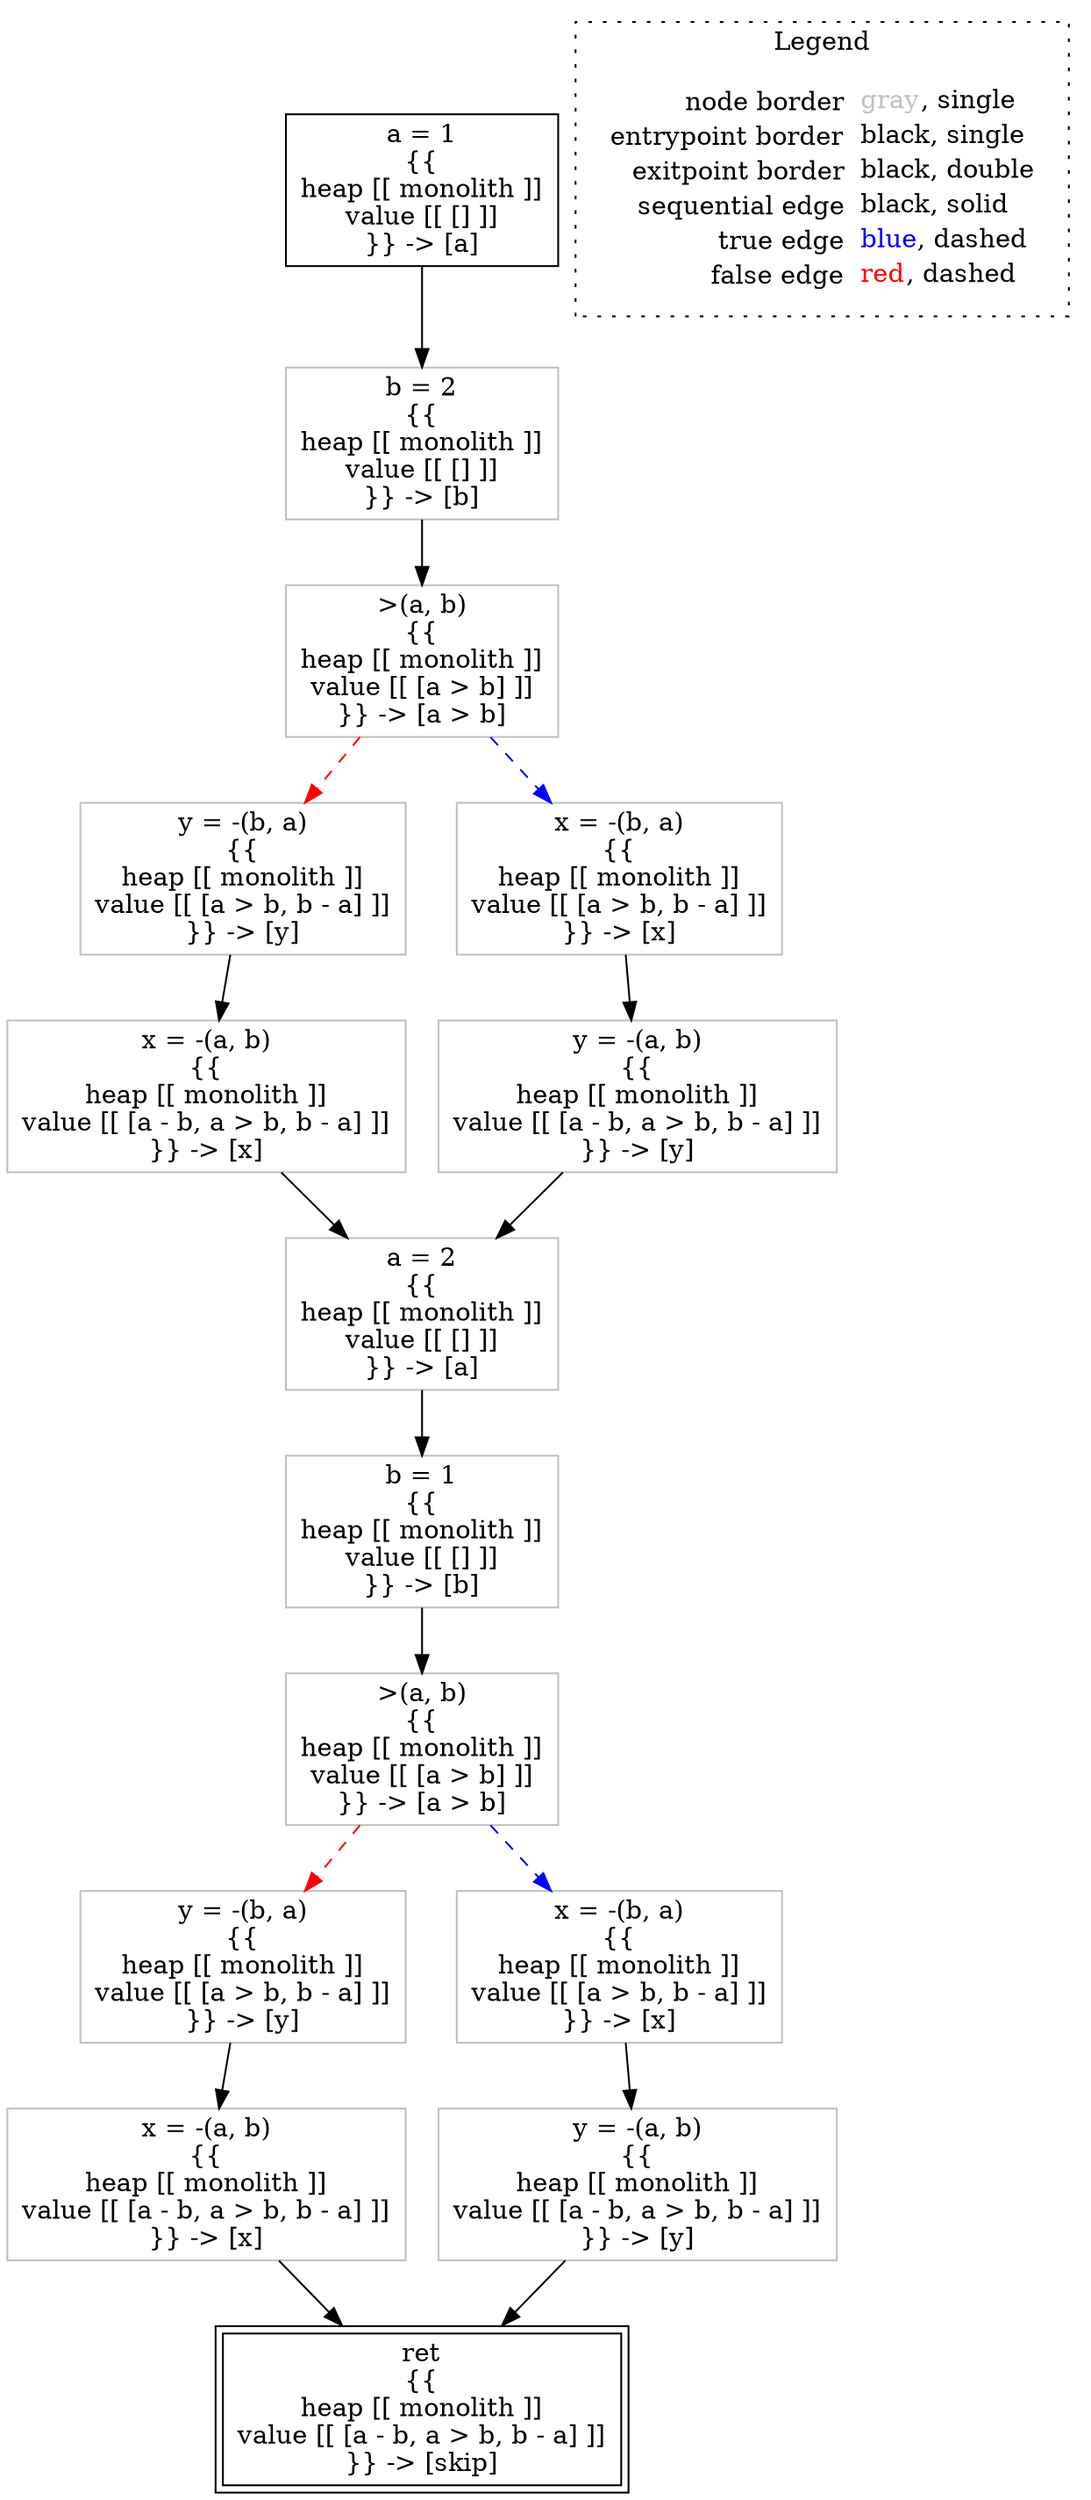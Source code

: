 digraph {
	"node0" [shape="rect",color="black",label=<a = 1<BR/>{{<BR/>heap [[ monolith ]]<BR/>value [[ [] ]]<BR/>}} -&gt; [a]>];
	"node1" [shape="rect",color="gray",label=<y = -(b, a)<BR/>{{<BR/>heap [[ monolith ]]<BR/>value [[ [a &gt; b, b - a] ]]<BR/>}} -&gt; [y]>];
	"node2" [shape="rect",color="gray",label=<y = -(a, b)<BR/>{{<BR/>heap [[ monolith ]]<BR/>value [[ [a - b, a &gt; b, b - a] ]]<BR/>}} -&gt; [y]>];
	"node3" [shape="rect",color="gray",label=<x = -(b, a)<BR/>{{<BR/>heap [[ monolith ]]<BR/>value [[ [a &gt; b, b - a] ]]<BR/>}} -&gt; [x]>];
	"node4" [shape="rect",color="gray",label=<a = 2<BR/>{{<BR/>heap [[ monolith ]]<BR/>value [[ [] ]]<BR/>}} -&gt; [a]>];
	"node5" [shape="rect",color="gray",label=<b = 1<BR/>{{<BR/>heap [[ monolith ]]<BR/>value [[ [] ]]<BR/>}} -&gt; [b]>];
	"node6" [shape="rect",color="gray",label=<x = -(a, b)<BR/>{{<BR/>heap [[ monolith ]]<BR/>value [[ [a - b, a &gt; b, b - a] ]]<BR/>}} -&gt; [x]>];
	"node7" [shape="rect",color="gray",label=<&gt;(a, b)<BR/>{{<BR/>heap [[ monolith ]]<BR/>value [[ [a &gt; b] ]]<BR/>}} -&gt; [a &gt; b]>];
	"node8" [shape="rect",color="gray",label=<b = 2<BR/>{{<BR/>heap [[ monolith ]]<BR/>value [[ [] ]]<BR/>}} -&gt; [b]>];
	"node9" [shape="rect",color="gray",label=<y = -(a, b)<BR/>{{<BR/>heap [[ monolith ]]<BR/>value [[ [a - b, a &gt; b, b - a] ]]<BR/>}} -&gt; [y]>];
	"node10" [shape="rect",color="gray",label=<y = -(b, a)<BR/>{{<BR/>heap [[ monolith ]]<BR/>value [[ [a &gt; b, b - a] ]]<BR/>}} -&gt; [y]>];
	"node11" [shape="rect",color="gray",label=<x = -(a, b)<BR/>{{<BR/>heap [[ monolith ]]<BR/>value [[ [a - b, a &gt; b, b - a] ]]<BR/>}} -&gt; [x]>];
	"node12" [shape="rect",color="gray",label=<x = -(b, a)<BR/>{{<BR/>heap [[ monolith ]]<BR/>value [[ [a &gt; b, b - a] ]]<BR/>}} -&gt; [x]>];
	"node13" [shape="rect",color="gray",label=<&gt;(a, b)<BR/>{{<BR/>heap [[ monolith ]]<BR/>value [[ [a &gt; b] ]]<BR/>}} -&gt; [a &gt; b]>];
	"node14" [shape="rect",color="black",peripheries="2",label=<ret<BR/>{{<BR/>heap [[ monolith ]]<BR/>value [[ [a - b, a &gt; b, b - a] ]]<BR/>}} -&gt; [skip]>];
	"node1" -> "node11" [color="black"];
	"node2" -> "node14" [color="black"];
	"node3" -> "node9" [color="black"];
	"node4" -> "node5" [color="black"];
	"node5" -> "node13" [color="black"];
	"node6" -> "node14" [color="black"];
	"node7" -> "node1" [color="red",style="dashed"];
	"node7" -> "node3" [color="blue",style="dashed"];
	"node8" -> "node7" [color="black"];
	"node9" -> "node4" [color="black"];
	"node0" -> "node8" [color="black"];
	"node10" -> "node6" [color="black"];
	"node11" -> "node4" [color="black"];
	"node12" -> "node2" [color="black"];
	"node13" -> "node10" [color="red",style="dashed"];
	"node13" -> "node12" [color="blue",style="dashed"];
subgraph cluster_legend {
	label="Legend";
	style=dotted;
	node [shape=plaintext];
	"legend" [label=<<table border="0" cellpadding="2" cellspacing="0" cellborder="0"><tr><td align="right">node border&nbsp;</td><td align="left"><font color="gray">gray</font>, single</td></tr><tr><td align="right">entrypoint border&nbsp;</td><td align="left"><font color="black">black</font>, single</td></tr><tr><td align="right">exitpoint border&nbsp;</td><td align="left"><font color="black">black</font>, double</td></tr><tr><td align="right">sequential edge&nbsp;</td><td align="left"><font color="black">black</font>, solid</td></tr><tr><td align="right">true edge&nbsp;</td><td align="left"><font color="blue">blue</font>, dashed</td></tr><tr><td align="right">false edge&nbsp;</td><td align="left"><font color="red">red</font>, dashed</td></tr></table>>];
}

}
